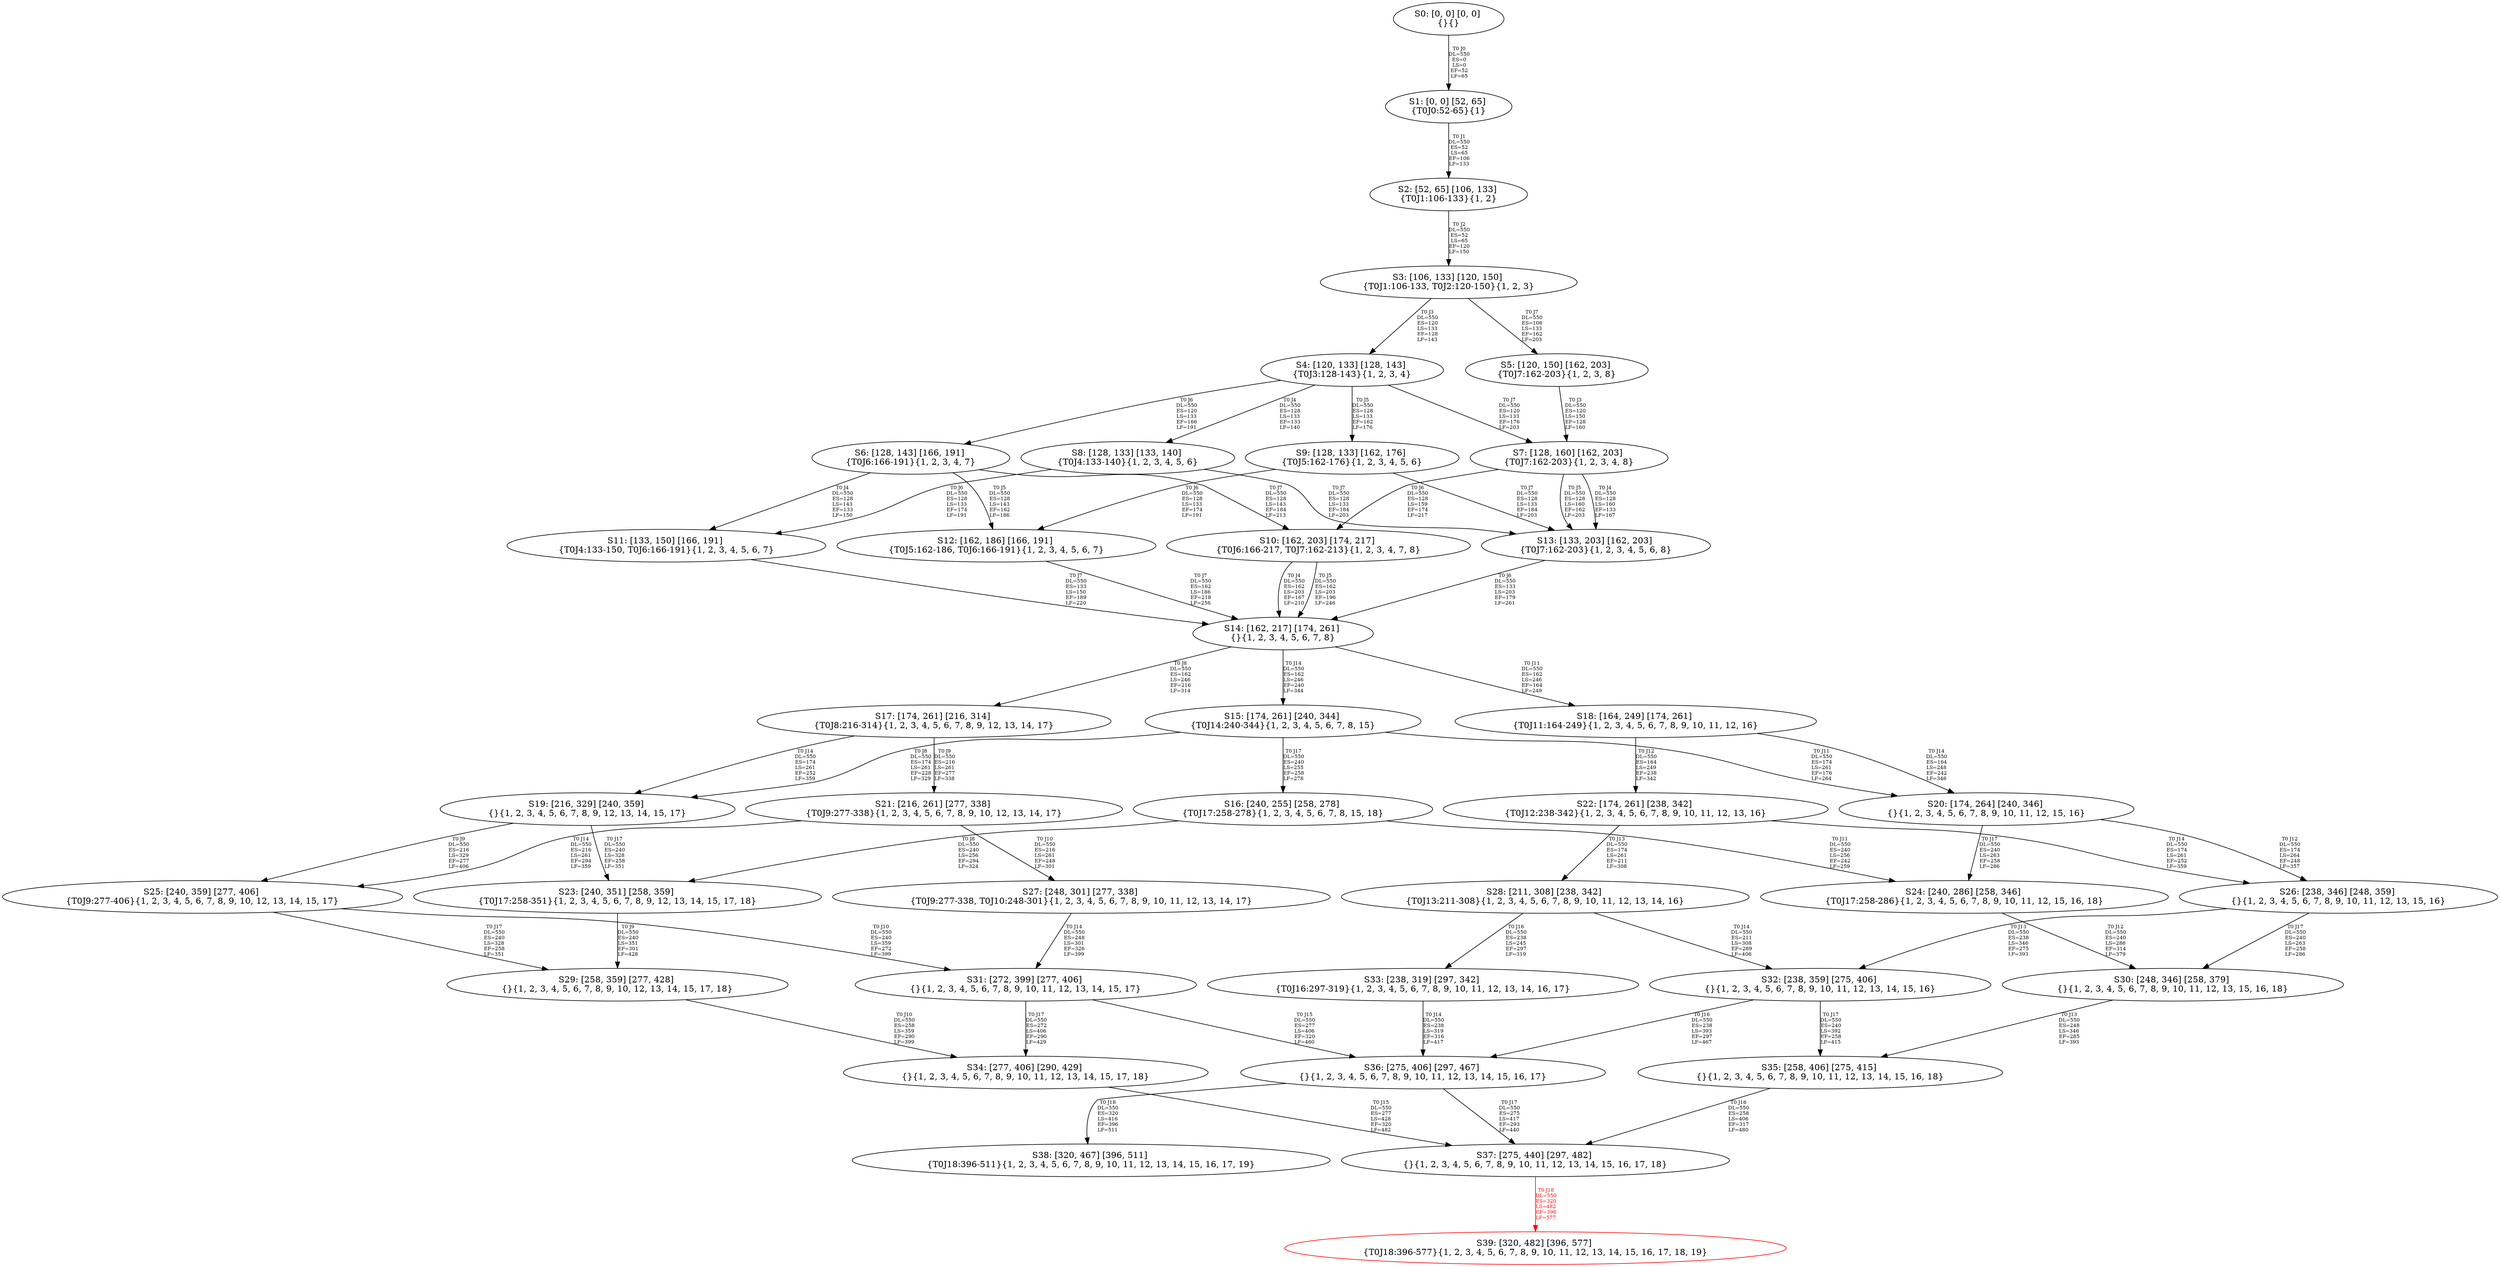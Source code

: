 digraph {
	S0[label="S0: [0, 0] [0, 0] \n{}{}"];
	S1[label="S1: [0, 0] [52, 65] \n{T0J0:52-65}{1}"];
	S2[label="S2: [52, 65] [106, 133] \n{T0J1:106-133}{1, 2}"];
	S3[label="S3: [106, 133] [120, 150] \n{T0J1:106-133, T0J2:120-150}{1, 2, 3}"];
	S4[label="S4: [120, 133] [128, 143] \n{T0J3:128-143}{1, 2, 3, 4}"];
	S5[label="S5: [120, 150] [162, 203] \n{T0J7:162-203}{1, 2, 3, 8}"];
	S6[label="S6: [128, 143] [166, 191] \n{T0J6:166-191}{1, 2, 3, 4, 7}"];
	S7[label="S7: [128, 160] [162, 203] \n{T0J7:162-203}{1, 2, 3, 4, 8}"];
	S8[label="S8: [128, 133] [133, 140] \n{T0J4:133-140}{1, 2, 3, 4, 5, 6}"];
	S9[label="S9: [128, 133] [162, 176] \n{T0J5:162-176}{1, 2, 3, 4, 5, 6}"];
	S10[label="S10: [162, 203] [174, 217] \n{T0J6:166-217, T0J7:162-213}{1, 2, 3, 4, 7, 8}"];
	S11[label="S11: [133, 150] [166, 191] \n{T0J4:133-150, T0J6:166-191}{1, 2, 3, 4, 5, 6, 7}"];
	S12[label="S12: [162, 186] [166, 191] \n{T0J5:162-186, T0J6:166-191}{1, 2, 3, 4, 5, 6, 7}"];
	S13[label="S13: [133, 203] [162, 203] \n{T0J7:162-203}{1, 2, 3, 4, 5, 6, 8}"];
	S14[label="S14: [162, 217] [174, 261] \n{}{1, 2, 3, 4, 5, 6, 7, 8}"];
	S15[label="S15: [174, 261] [240, 344] \n{T0J14:240-344}{1, 2, 3, 4, 5, 6, 7, 8, 15}"];
	S16[label="S16: [240, 255] [258, 278] \n{T0J17:258-278}{1, 2, 3, 4, 5, 6, 7, 8, 15, 18}"];
	S17[label="S17: [174, 261] [216, 314] \n{T0J8:216-314}{1, 2, 3, 4, 5, 6, 7, 8, 9, 12, 13, 14, 17}"];
	S18[label="S18: [164, 249] [174, 261] \n{T0J11:164-249}{1, 2, 3, 4, 5, 6, 7, 8, 9, 10, 11, 12, 16}"];
	S19[label="S19: [216, 329] [240, 359] \n{}{1, 2, 3, 4, 5, 6, 7, 8, 9, 12, 13, 14, 15, 17}"];
	S20[label="S20: [174, 264] [240, 346] \n{}{1, 2, 3, 4, 5, 6, 7, 8, 9, 10, 11, 12, 15, 16}"];
	S21[label="S21: [216, 261] [277, 338] \n{T0J9:277-338}{1, 2, 3, 4, 5, 6, 7, 8, 9, 10, 12, 13, 14, 17}"];
	S22[label="S22: [174, 261] [238, 342] \n{T0J12:238-342}{1, 2, 3, 4, 5, 6, 7, 8, 9, 10, 11, 12, 13, 16}"];
	S23[label="S23: [240, 351] [258, 359] \n{T0J17:258-351}{1, 2, 3, 4, 5, 6, 7, 8, 9, 12, 13, 14, 15, 17, 18}"];
	S24[label="S24: [240, 286] [258, 346] \n{T0J17:258-286}{1, 2, 3, 4, 5, 6, 7, 8, 9, 10, 11, 12, 15, 16, 18}"];
	S25[label="S25: [240, 359] [277, 406] \n{T0J9:277-406}{1, 2, 3, 4, 5, 6, 7, 8, 9, 10, 12, 13, 14, 15, 17}"];
	S26[label="S26: [238, 346] [248, 359] \n{}{1, 2, 3, 4, 5, 6, 7, 8, 9, 10, 11, 12, 13, 15, 16}"];
	S27[label="S27: [248, 301] [277, 338] \n{T0J9:277-338, T0J10:248-301}{1, 2, 3, 4, 5, 6, 7, 8, 9, 10, 11, 12, 13, 14, 17}"];
	S28[label="S28: [211, 308] [238, 342] \n{T0J13:211-308}{1, 2, 3, 4, 5, 6, 7, 8, 9, 10, 11, 12, 13, 14, 16}"];
	S29[label="S29: [258, 359] [277, 428] \n{}{1, 2, 3, 4, 5, 6, 7, 8, 9, 10, 12, 13, 14, 15, 17, 18}"];
	S30[label="S30: [248, 346] [258, 379] \n{}{1, 2, 3, 4, 5, 6, 7, 8, 9, 10, 11, 12, 13, 15, 16, 18}"];
	S31[label="S31: [272, 399] [277, 406] \n{}{1, 2, 3, 4, 5, 6, 7, 8, 9, 10, 11, 12, 13, 14, 15, 17}"];
	S32[label="S32: [238, 359] [275, 406] \n{}{1, 2, 3, 4, 5, 6, 7, 8, 9, 10, 11, 12, 13, 14, 15, 16}"];
	S33[label="S33: [238, 319] [297, 342] \n{T0J16:297-319}{1, 2, 3, 4, 5, 6, 7, 8, 9, 10, 11, 12, 13, 14, 16, 17}"];
	S34[label="S34: [277, 406] [290, 429] \n{}{1, 2, 3, 4, 5, 6, 7, 8, 9, 10, 11, 12, 13, 14, 15, 17, 18}"];
	S35[label="S35: [258, 406] [275, 415] \n{}{1, 2, 3, 4, 5, 6, 7, 8, 9, 10, 11, 12, 13, 14, 15, 16, 18}"];
	S36[label="S36: [275, 406] [297, 467] \n{}{1, 2, 3, 4, 5, 6, 7, 8, 9, 10, 11, 12, 13, 14, 15, 16, 17}"];
	S37[label="S37: [275, 440] [297, 482] \n{}{1, 2, 3, 4, 5, 6, 7, 8, 9, 10, 11, 12, 13, 14, 15, 16, 17, 18}"];
	S38[label="S38: [320, 467] [396, 511] \n{T0J18:396-511}{1, 2, 3, 4, 5, 6, 7, 8, 9, 10, 11, 12, 13, 14, 15, 16, 17, 19}"];
	S39[label="S39: [320, 482] [396, 577] \n{T0J18:396-577}{1, 2, 3, 4, 5, 6, 7, 8, 9, 10, 11, 12, 13, 14, 15, 16, 17, 18, 19}"];
	S0 -> S1[label="T0 J0\nDL=550\nES=0\nLS=0\nEF=52\nLF=65",fontsize=8];
	S1 -> S2[label="T0 J1\nDL=550\nES=52\nLS=65\nEF=106\nLF=133",fontsize=8];
	S2 -> S3[label="T0 J2\nDL=550\nES=52\nLS=65\nEF=120\nLF=150",fontsize=8];
	S3 -> S4[label="T0 J3\nDL=550\nES=120\nLS=133\nEF=128\nLF=143",fontsize=8];
	S3 -> S5[label="T0 J7\nDL=550\nES=106\nLS=133\nEF=162\nLF=203",fontsize=8];
	S4 -> S8[label="T0 J4\nDL=550\nES=128\nLS=133\nEF=133\nLF=140",fontsize=8];
	S4 -> S9[label="T0 J5\nDL=550\nES=128\nLS=133\nEF=162\nLF=176",fontsize=8];
	S4 -> S6[label="T0 J6\nDL=550\nES=120\nLS=133\nEF=166\nLF=191",fontsize=8];
	S4 -> S7[label="T0 J7\nDL=550\nES=120\nLS=133\nEF=176\nLF=203",fontsize=8];
	S5 -> S7[label="T0 J3\nDL=550\nES=120\nLS=150\nEF=128\nLF=160",fontsize=8];
	S6 -> S11[label="T0 J4\nDL=550\nES=128\nLS=143\nEF=133\nLF=150",fontsize=8];
	S6 -> S12[label="T0 J5\nDL=550\nES=128\nLS=143\nEF=162\nLF=186",fontsize=8];
	S6 -> S10[label="T0 J7\nDL=550\nES=128\nLS=143\nEF=184\nLF=213",fontsize=8];
	S7 -> S13[label="T0 J4\nDL=550\nES=128\nLS=160\nEF=133\nLF=167",fontsize=8];
	S7 -> S13[label="T0 J5\nDL=550\nES=128\nLS=160\nEF=162\nLF=203",fontsize=8];
	S7 -> S10[label="T0 J6\nDL=550\nES=128\nLS=159\nEF=174\nLF=217",fontsize=8];
	S8 -> S11[label="T0 J6\nDL=550\nES=128\nLS=133\nEF=174\nLF=191",fontsize=8];
	S8 -> S13[label="T0 J7\nDL=550\nES=128\nLS=133\nEF=184\nLF=203",fontsize=8];
	S9 -> S12[label="T0 J6\nDL=550\nES=128\nLS=133\nEF=174\nLF=191",fontsize=8];
	S9 -> S13[label="T0 J7\nDL=550\nES=128\nLS=133\nEF=184\nLF=203",fontsize=8];
	S10 -> S14[label="T0 J4\nDL=550\nES=162\nLS=203\nEF=167\nLF=210",fontsize=8];
	S10 -> S14[label="T0 J5\nDL=550\nES=162\nLS=203\nEF=196\nLF=246",fontsize=8];
	S11 -> S14[label="T0 J7\nDL=550\nES=133\nLS=150\nEF=189\nLF=220",fontsize=8];
	S12 -> S14[label="T0 J7\nDL=550\nES=162\nLS=186\nEF=218\nLF=256",fontsize=8];
	S13 -> S14[label="T0 J6\nDL=550\nES=133\nLS=203\nEF=179\nLF=261",fontsize=8];
	S14 -> S17[label="T0 J8\nDL=550\nES=162\nLS=246\nEF=216\nLF=314",fontsize=8];
	S14 -> S18[label="T0 J11\nDL=550\nES=162\nLS=246\nEF=164\nLF=249",fontsize=8];
	S14 -> S15[label="T0 J14\nDL=550\nES=162\nLS=246\nEF=240\nLF=344",fontsize=8];
	S15 -> S19[label="T0 J8\nDL=550\nES=174\nLS=261\nEF=228\nLF=329",fontsize=8];
	S15 -> S20[label="T0 J11\nDL=550\nES=174\nLS=261\nEF=176\nLF=264",fontsize=8];
	S15 -> S16[label="T0 J17\nDL=550\nES=240\nLS=255\nEF=258\nLF=278",fontsize=8];
	S16 -> S23[label="T0 J8\nDL=550\nES=240\nLS=256\nEF=294\nLF=324",fontsize=8];
	S16 -> S24[label="T0 J11\nDL=550\nES=240\nLS=256\nEF=242\nLF=259",fontsize=8];
	S17 -> S21[label="T0 J9\nDL=550\nES=216\nLS=261\nEF=277\nLF=338",fontsize=8];
	S17 -> S19[label="T0 J14\nDL=550\nES=174\nLS=261\nEF=252\nLF=359",fontsize=8];
	S18 -> S22[label="T0 J12\nDL=550\nES=164\nLS=249\nEF=238\nLF=342",fontsize=8];
	S18 -> S20[label="T0 J14\nDL=550\nES=164\nLS=248\nEF=242\nLF=346",fontsize=8];
	S19 -> S25[label="T0 J9\nDL=550\nES=216\nLS=329\nEF=277\nLF=406",fontsize=8];
	S19 -> S23[label="T0 J17\nDL=550\nES=240\nLS=328\nEF=258\nLF=351",fontsize=8];
	S20 -> S26[label="T0 J12\nDL=550\nES=174\nLS=264\nEF=248\nLF=357",fontsize=8];
	S20 -> S24[label="T0 J17\nDL=550\nES=240\nLS=263\nEF=258\nLF=286",fontsize=8];
	S21 -> S27[label="T0 J10\nDL=550\nES=216\nLS=261\nEF=248\nLF=301",fontsize=8];
	S21 -> S25[label="T0 J14\nDL=550\nES=216\nLS=261\nEF=294\nLF=359",fontsize=8];
	S22 -> S28[label="T0 J13\nDL=550\nES=174\nLS=261\nEF=211\nLF=308",fontsize=8];
	S22 -> S26[label="T0 J14\nDL=550\nES=174\nLS=261\nEF=252\nLF=359",fontsize=8];
	S23 -> S29[label="T0 J9\nDL=550\nES=240\nLS=351\nEF=301\nLF=428",fontsize=8];
	S24 -> S30[label="T0 J12\nDL=550\nES=240\nLS=286\nEF=314\nLF=379",fontsize=8];
	S25 -> S31[label="T0 J10\nDL=550\nES=240\nLS=359\nEF=272\nLF=399",fontsize=8];
	S25 -> S29[label="T0 J17\nDL=550\nES=240\nLS=328\nEF=258\nLF=351",fontsize=8];
	S26 -> S32[label="T0 J13\nDL=550\nES=238\nLS=346\nEF=275\nLF=393",fontsize=8];
	S26 -> S30[label="T0 J17\nDL=550\nES=240\nLS=263\nEF=258\nLF=286",fontsize=8];
	S27 -> S31[label="T0 J14\nDL=550\nES=248\nLS=301\nEF=326\nLF=399",fontsize=8];
	S28 -> S32[label="T0 J14\nDL=550\nES=211\nLS=308\nEF=289\nLF=406",fontsize=8];
	S28 -> S33[label="T0 J16\nDL=550\nES=238\nLS=245\nEF=297\nLF=319",fontsize=8];
	S29 -> S34[label="T0 J10\nDL=550\nES=258\nLS=359\nEF=290\nLF=399",fontsize=8];
	S30 -> S35[label="T0 J13\nDL=550\nES=248\nLS=346\nEF=285\nLF=393",fontsize=8];
	S31 -> S36[label="T0 J15\nDL=550\nES=277\nLS=406\nEF=320\nLF=460",fontsize=8];
	S31 -> S34[label="T0 J17\nDL=550\nES=272\nLS=406\nEF=290\nLF=429",fontsize=8];
	S32 -> S36[label="T0 J16\nDL=550\nES=238\nLS=393\nEF=297\nLF=467",fontsize=8];
	S32 -> S35[label="T0 J17\nDL=550\nES=240\nLS=392\nEF=258\nLF=415",fontsize=8];
	S33 -> S36[label="T0 J14\nDL=550\nES=238\nLS=319\nEF=316\nLF=417",fontsize=8];
	S34 -> S37[label="T0 J15\nDL=550\nES=277\nLS=428\nEF=320\nLF=482",fontsize=8];
	S35 -> S37[label="T0 J16\nDL=550\nES=258\nLS=406\nEF=317\nLF=480",fontsize=8];
	S36 -> S37[label="T0 J17\nDL=550\nES=275\nLS=417\nEF=293\nLF=440",fontsize=8];
	S36 -> S38[label="T0 J18\nDL=550\nES=320\nLS=416\nEF=396\nLF=511",fontsize=8];
	S37 -> S39[label="T0 J18\nDL=550\nES=320\nLS=482\nEF=396\nLF=577",color=Red,fontcolor=Red,fontsize=8];
S39[color=Red];
}
